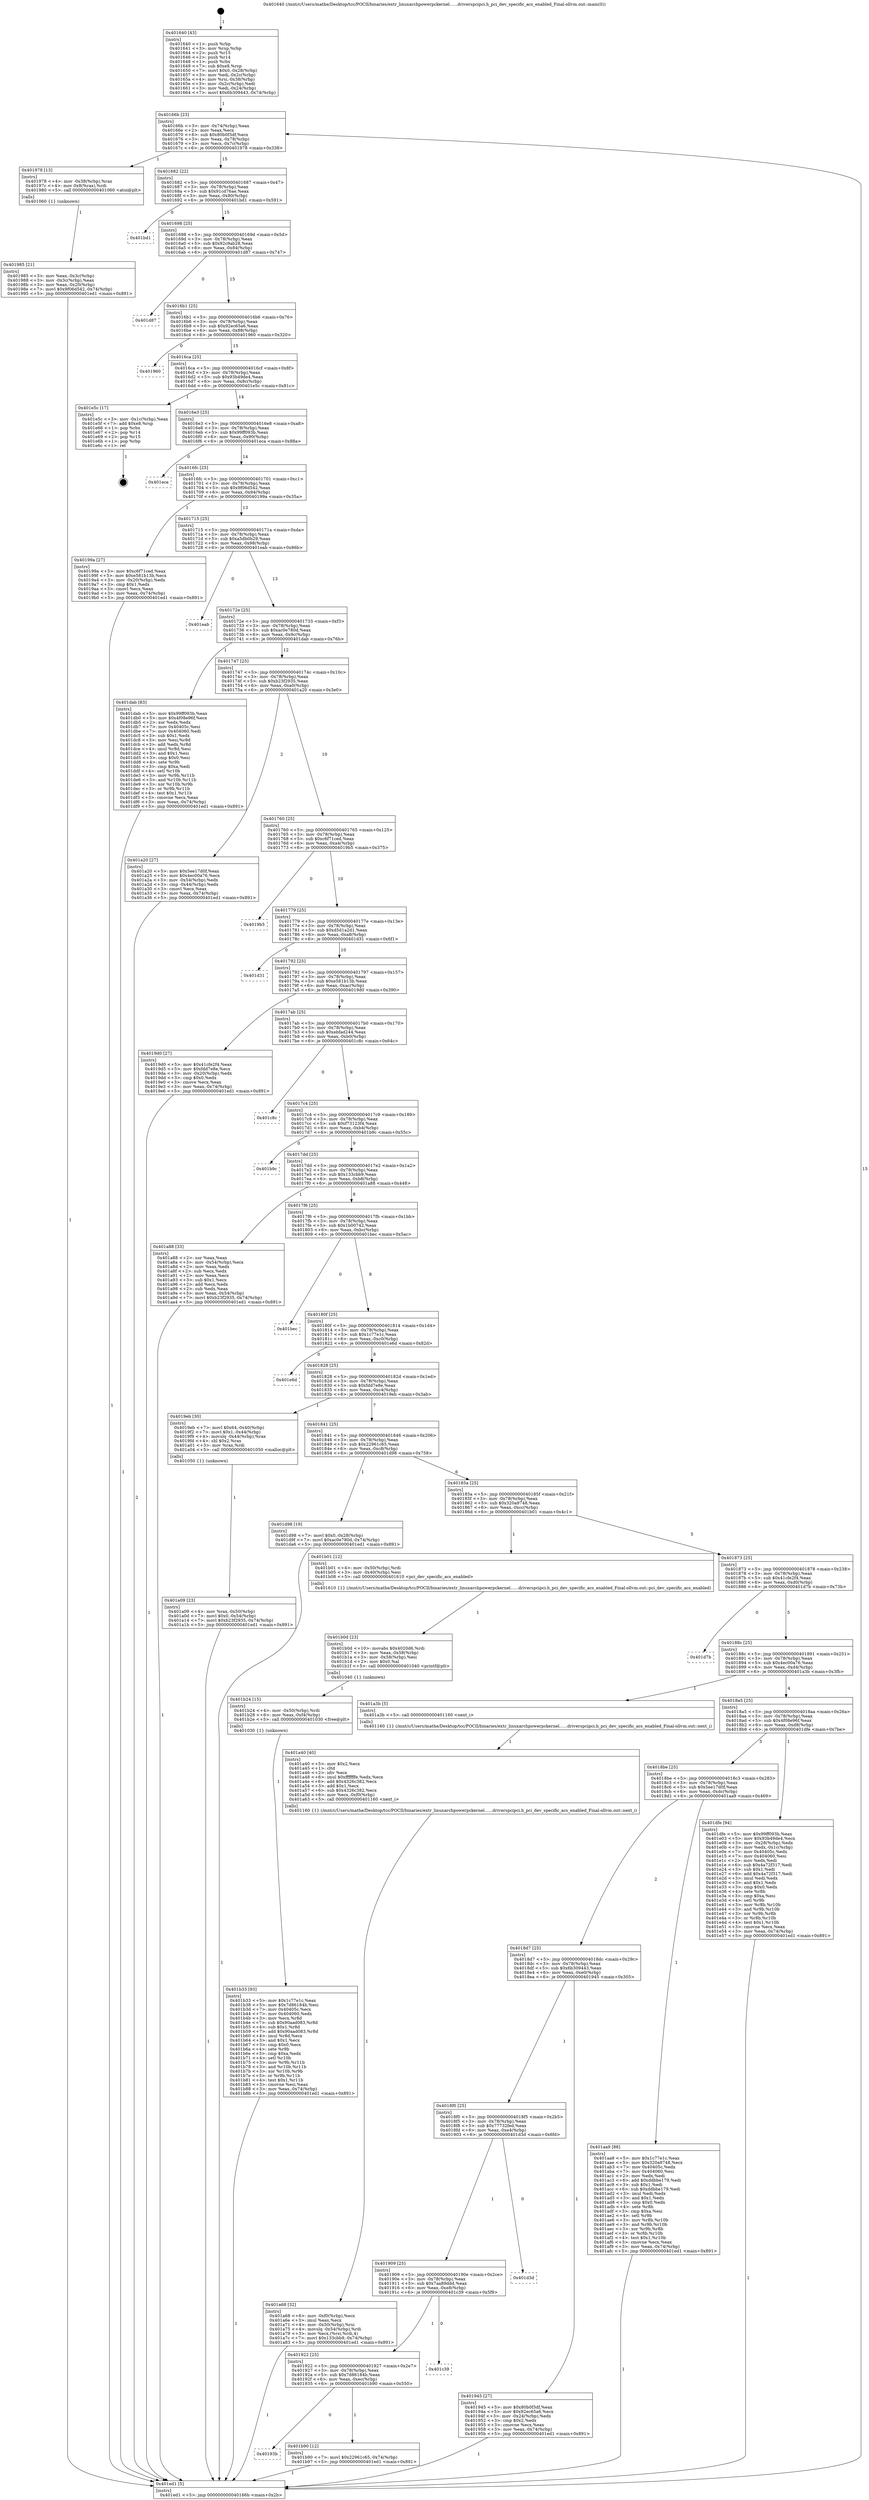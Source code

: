 digraph "0x401640" {
  label = "0x401640 (/mnt/c/Users/mathe/Desktop/tcc/POCII/binaries/extr_linuxarchpowerpckernel......driverspcipci.h_pci_dev_specific_acs_enabled_Final-ollvm.out::main(0))"
  labelloc = "t"
  node[shape=record]

  Entry [label="",width=0.3,height=0.3,shape=circle,fillcolor=black,style=filled]
  "0x40166b" [label="{
     0x40166b [23]\l
     | [instrs]\l
     &nbsp;&nbsp;0x40166b \<+3\>: mov -0x74(%rbp),%eax\l
     &nbsp;&nbsp;0x40166e \<+2\>: mov %eax,%ecx\l
     &nbsp;&nbsp;0x401670 \<+6\>: sub $0x80b0f3df,%ecx\l
     &nbsp;&nbsp;0x401676 \<+3\>: mov %eax,-0x78(%rbp)\l
     &nbsp;&nbsp;0x401679 \<+3\>: mov %ecx,-0x7c(%rbp)\l
     &nbsp;&nbsp;0x40167c \<+6\>: je 0000000000401978 \<main+0x338\>\l
  }"]
  "0x401978" [label="{
     0x401978 [13]\l
     | [instrs]\l
     &nbsp;&nbsp;0x401978 \<+4\>: mov -0x38(%rbp),%rax\l
     &nbsp;&nbsp;0x40197c \<+4\>: mov 0x8(%rax),%rdi\l
     &nbsp;&nbsp;0x401980 \<+5\>: call 0000000000401060 \<atoi@plt\>\l
     | [calls]\l
     &nbsp;&nbsp;0x401060 \{1\} (unknown)\l
  }"]
  "0x401682" [label="{
     0x401682 [22]\l
     | [instrs]\l
     &nbsp;&nbsp;0x401682 \<+5\>: jmp 0000000000401687 \<main+0x47\>\l
     &nbsp;&nbsp;0x401687 \<+3\>: mov -0x78(%rbp),%eax\l
     &nbsp;&nbsp;0x40168a \<+5\>: sub $0x91cd76ae,%eax\l
     &nbsp;&nbsp;0x40168f \<+3\>: mov %eax,-0x80(%rbp)\l
     &nbsp;&nbsp;0x401692 \<+6\>: je 0000000000401bd1 \<main+0x591\>\l
  }"]
  Exit [label="",width=0.3,height=0.3,shape=circle,fillcolor=black,style=filled,peripheries=2]
  "0x401bd1" [label="{
     0x401bd1\l
  }", style=dashed]
  "0x401698" [label="{
     0x401698 [25]\l
     | [instrs]\l
     &nbsp;&nbsp;0x401698 \<+5\>: jmp 000000000040169d \<main+0x5d\>\l
     &nbsp;&nbsp;0x40169d \<+3\>: mov -0x78(%rbp),%eax\l
     &nbsp;&nbsp;0x4016a0 \<+5\>: sub $0x92c9ab28,%eax\l
     &nbsp;&nbsp;0x4016a5 \<+6\>: mov %eax,-0x84(%rbp)\l
     &nbsp;&nbsp;0x4016ab \<+6\>: je 0000000000401d87 \<main+0x747\>\l
  }"]
  "0x40193b" [label="{
     0x40193b\l
  }", style=dashed]
  "0x401d87" [label="{
     0x401d87\l
  }", style=dashed]
  "0x4016b1" [label="{
     0x4016b1 [25]\l
     | [instrs]\l
     &nbsp;&nbsp;0x4016b1 \<+5\>: jmp 00000000004016b6 \<main+0x76\>\l
     &nbsp;&nbsp;0x4016b6 \<+3\>: mov -0x78(%rbp),%eax\l
     &nbsp;&nbsp;0x4016b9 \<+5\>: sub $0x92ec65a6,%eax\l
     &nbsp;&nbsp;0x4016be \<+6\>: mov %eax,-0x88(%rbp)\l
     &nbsp;&nbsp;0x4016c4 \<+6\>: je 0000000000401960 \<main+0x320\>\l
  }"]
  "0x401b90" [label="{
     0x401b90 [12]\l
     | [instrs]\l
     &nbsp;&nbsp;0x401b90 \<+7\>: movl $0x22961c65,-0x74(%rbp)\l
     &nbsp;&nbsp;0x401b97 \<+5\>: jmp 0000000000401ed1 \<main+0x891\>\l
  }"]
  "0x401960" [label="{
     0x401960\l
  }", style=dashed]
  "0x4016ca" [label="{
     0x4016ca [25]\l
     | [instrs]\l
     &nbsp;&nbsp;0x4016ca \<+5\>: jmp 00000000004016cf \<main+0x8f\>\l
     &nbsp;&nbsp;0x4016cf \<+3\>: mov -0x78(%rbp),%eax\l
     &nbsp;&nbsp;0x4016d2 \<+5\>: sub $0x93b49de4,%eax\l
     &nbsp;&nbsp;0x4016d7 \<+6\>: mov %eax,-0x8c(%rbp)\l
     &nbsp;&nbsp;0x4016dd \<+6\>: je 0000000000401e5c \<main+0x81c\>\l
  }"]
  "0x401922" [label="{
     0x401922 [25]\l
     | [instrs]\l
     &nbsp;&nbsp;0x401922 \<+5\>: jmp 0000000000401927 \<main+0x2e7\>\l
     &nbsp;&nbsp;0x401927 \<+3\>: mov -0x78(%rbp),%eax\l
     &nbsp;&nbsp;0x40192a \<+5\>: sub $0x7d86184b,%eax\l
     &nbsp;&nbsp;0x40192f \<+6\>: mov %eax,-0xec(%rbp)\l
     &nbsp;&nbsp;0x401935 \<+6\>: je 0000000000401b90 \<main+0x550\>\l
  }"]
  "0x401e5c" [label="{
     0x401e5c [17]\l
     | [instrs]\l
     &nbsp;&nbsp;0x401e5c \<+3\>: mov -0x1c(%rbp),%eax\l
     &nbsp;&nbsp;0x401e5f \<+7\>: add $0xe8,%rsp\l
     &nbsp;&nbsp;0x401e66 \<+1\>: pop %rbx\l
     &nbsp;&nbsp;0x401e67 \<+2\>: pop %r14\l
     &nbsp;&nbsp;0x401e69 \<+2\>: pop %r15\l
     &nbsp;&nbsp;0x401e6b \<+1\>: pop %rbp\l
     &nbsp;&nbsp;0x401e6c \<+1\>: ret\l
  }"]
  "0x4016e3" [label="{
     0x4016e3 [25]\l
     | [instrs]\l
     &nbsp;&nbsp;0x4016e3 \<+5\>: jmp 00000000004016e8 \<main+0xa8\>\l
     &nbsp;&nbsp;0x4016e8 \<+3\>: mov -0x78(%rbp),%eax\l
     &nbsp;&nbsp;0x4016eb \<+5\>: sub $0x99ff093b,%eax\l
     &nbsp;&nbsp;0x4016f0 \<+6\>: mov %eax,-0x90(%rbp)\l
     &nbsp;&nbsp;0x4016f6 \<+6\>: je 0000000000401eca \<main+0x88a\>\l
  }"]
  "0x401c39" [label="{
     0x401c39\l
  }", style=dashed]
  "0x401eca" [label="{
     0x401eca\l
  }", style=dashed]
  "0x4016fc" [label="{
     0x4016fc [25]\l
     | [instrs]\l
     &nbsp;&nbsp;0x4016fc \<+5\>: jmp 0000000000401701 \<main+0xc1\>\l
     &nbsp;&nbsp;0x401701 \<+3\>: mov -0x78(%rbp),%eax\l
     &nbsp;&nbsp;0x401704 \<+5\>: sub $0x9f06d542,%eax\l
     &nbsp;&nbsp;0x401709 \<+6\>: mov %eax,-0x94(%rbp)\l
     &nbsp;&nbsp;0x40170f \<+6\>: je 000000000040199a \<main+0x35a\>\l
  }"]
  "0x401909" [label="{
     0x401909 [25]\l
     | [instrs]\l
     &nbsp;&nbsp;0x401909 \<+5\>: jmp 000000000040190e \<main+0x2ce\>\l
     &nbsp;&nbsp;0x40190e \<+3\>: mov -0x78(%rbp),%eax\l
     &nbsp;&nbsp;0x401911 \<+5\>: sub $0x7aa89ddd,%eax\l
     &nbsp;&nbsp;0x401916 \<+6\>: mov %eax,-0xe8(%rbp)\l
     &nbsp;&nbsp;0x40191c \<+6\>: je 0000000000401c39 \<main+0x5f9\>\l
  }"]
  "0x40199a" [label="{
     0x40199a [27]\l
     | [instrs]\l
     &nbsp;&nbsp;0x40199a \<+5\>: mov $0xc6f71ced,%eax\l
     &nbsp;&nbsp;0x40199f \<+5\>: mov $0xe581b13b,%ecx\l
     &nbsp;&nbsp;0x4019a4 \<+3\>: mov -0x20(%rbp),%edx\l
     &nbsp;&nbsp;0x4019a7 \<+3\>: cmp $0x1,%edx\l
     &nbsp;&nbsp;0x4019aa \<+3\>: cmovl %ecx,%eax\l
     &nbsp;&nbsp;0x4019ad \<+3\>: mov %eax,-0x74(%rbp)\l
     &nbsp;&nbsp;0x4019b0 \<+5\>: jmp 0000000000401ed1 \<main+0x891\>\l
  }"]
  "0x401715" [label="{
     0x401715 [25]\l
     | [instrs]\l
     &nbsp;&nbsp;0x401715 \<+5\>: jmp 000000000040171a \<main+0xda\>\l
     &nbsp;&nbsp;0x40171a \<+3\>: mov -0x78(%rbp),%eax\l
     &nbsp;&nbsp;0x40171d \<+5\>: sub $0xa5db0b29,%eax\l
     &nbsp;&nbsp;0x401722 \<+6\>: mov %eax,-0x98(%rbp)\l
     &nbsp;&nbsp;0x401728 \<+6\>: je 0000000000401eab \<main+0x86b\>\l
  }"]
  "0x401d3d" [label="{
     0x401d3d\l
  }", style=dashed]
  "0x401eab" [label="{
     0x401eab\l
  }", style=dashed]
  "0x40172e" [label="{
     0x40172e [25]\l
     | [instrs]\l
     &nbsp;&nbsp;0x40172e \<+5\>: jmp 0000000000401733 \<main+0xf3\>\l
     &nbsp;&nbsp;0x401733 \<+3\>: mov -0x78(%rbp),%eax\l
     &nbsp;&nbsp;0x401736 \<+5\>: sub $0xac0e780d,%eax\l
     &nbsp;&nbsp;0x40173b \<+6\>: mov %eax,-0x9c(%rbp)\l
     &nbsp;&nbsp;0x401741 \<+6\>: je 0000000000401dab \<main+0x76b\>\l
  }"]
  "0x401b33" [label="{
     0x401b33 [93]\l
     | [instrs]\l
     &nbsp;&nbsp;0x401b33 \<+5\>: mov $0x1c77e1c,%eax\l
     &nbsp;&nbsp;0x401b38 \<+5\>: mov $0x7d86184b,%esi\l
     &nbsp;&nbsp;0x401b3d \<+7\>: mov 0x40405c,%ecx\l
     &nbsp;&nbsp;0x401b44 \<+7\>: mov 0x404060,%edx\l
     &nbsp;&nbsp;0x401b4b \<+3\>: mov %ecx,%r8d\l
     &nbsp;&nbsp;0x401b4e \<+7\>: sub $0x90aad083,%r8d\l
     &nbsp;&nbsp;0x401b55 \<+4\>: sub $0x1,%r8d\l
     &nbsp;&nbsp;0x401b59 \<+7\>: add $0x90aad083,%r8d\l
     &nbsp;&nbsp;0x401b60 \<+4\>: imul %r8d,%ecx\l
     &nbsp;&nbsp;0x401b64 \<+3\>: and $0x1,%ecx\l
     &nbsp;&nbsp;0x401b67 \<+3\>: cmp $0x0,%ecx\l
     &nbsp;&nbsp;0x401b6a \<+4\>: sete %r9b\l
     &nbsp;&nbsp;0x401b6e \<+3\>: cmp $0xa,%edx\l
     &nbsp;&nbsp;0x401b71 \<+4\>: setl %r10b\l
     &nbsp;&nbsp;0x401b75 \<+3\>: mov %r9b,%r11b\l
     &nbsp;&nbsp;0x401b78 \<+3\>: and %r10b,%r11b\l
     &nbsp;&nbsp;0x401b7b \<+3\>: xor %r10b,%r9b\l
     &nbsp;&nbsp;0x401b7e \<+3\>: or %r9b,%r11b\l
     &nbsp;&nbsp;0x401b81 \<+4\>: test $0x1,%r11b\l
     &nbsp;&nbsp;0x401b85 \<+3\>: cmovne %esi,%eax\l
     &nbsp;&nbsp;0x401b88 \<+3\>: mov %eax,-0x74(%rbp)\l
     &nbsp;&nbsp;0x401b8b \<+5\>: jmp 0000000000401ed1 \<main+0x891\>\l
  }"]
  "0x401dab" [label="{
     0x401dab [83]\l
     | [instrs]\l
     &nbsp;&nbsp;0x401dab \<+5\>: mov $0x99ff093b,%eax\l
     &nbsp;&nbsp;0x401db0 \<+5\>: mov $0x4f08e96f,%ecx\l
     &nbsp;&nbsp;0x401db5 \<+2\>: xor %edx,%edx\l
     &nbsp;&nbsp;0x401db7 \<+7\>: mov 0x40405c,%esi\l
     &nbsp;&nbsp;0x401dbe \<+7\>: mov 0x404060,%edi\l
     &nbsp;&nbsp;0x401dc5 \<+3\>: sub $0x1,%edx\l
     &nbsp;&nbsp;0x401dc8 \<+3\>: mov %esi,%r8d\l
     &nbsp;&nbsp;0x401dcb \<+3\>: add %edx,%r8d\l
     &nbsp;&nbsp;0x401dce \<+4\>: imul %r8d,%esi\l
     &nbsp;&nbsp;0x401dd2 \<+3\>: and $0x1,%esi\l
     &nbsp;&nbsp;0x401dd5 \<+3\>: cmp $0x0,%esi\l
     &nbsp;&nbsp;0x401dd8 \<+4\>: sete %r9b\l
     &nbsp;&nbsp;0x401ddc \<+3\>: cmp $0xa,%edi\l
     &nbsp;&nbsp;0x401ddf \<+4\>: setl %r10b\l
     &nbsp;&nbsp;0x401de3 \<+3\>: mov %r9b,%r11b\l
     &nbsp;&nbsp;0x401de6 \<+3\>: and %r10b,%r11b\l
     &nbsp;&nbsp;0x401de9 \<+3\>: xor %r10b,%r9b\l
     &nbsp;&nbsp;0x401dec \<+3\>: or %r9b,%r11b\l
     &nbsp;&nbsp;0x401def \<+4\>: test $0x1,%r11b\l
     &nbsp;&nbsp;0x401df3 \<+3\>: cmovne %ecx,%eax\l
     &nbsp;&nbsp;0x401df6 \<+3\>: mov %eax,-0x74(%rbp)\l
     &nbsp;&nbsp;0x401df9 \<+5\>: jmp 0000000000401ed1 \<main+0x891\>\l
  }"]
  "0x401747" [label="{
     0x401747 [25]\l
     | [instrs]\l
     &nbsp;&nbsp;0x401747 \<+5\>: jmp 000000000040174c \<main+0x10c\>\l
     &nbsp;&nbsp;0x40174c \<+3\>: mov -0x78(%rbp),%eax\l
     &nbsp;&nbsp;0x40174f \<+5\>: sub $0xb23f2935,%eax\l
     &nbsp;&nbsp;0x401754 \<+6\>: mov %eax,-0xa0(%rbp)\l
     &nbsp;&nbsp;0x40175a \<+6\>: je 0000000000401a20 \<main+0x3e0\>\l
  }"]
  "0x401b24" [label="{
     0x401b24 [15]\l
     | [instrs]\l
     &nbsp;&nbsp;0x401b24 \<+4\>: mov -0x50(%rbp),%rdi\l
     &nbsp;&nbsp;0x401b28 \<+6\>: mov %eax,-0xf4(%rbp)\l
     &nbsp;&nbsp;0x401b2e \<+5\>: call 0000000000401030 \<free@plt\>\l
     | [calls]\l
     &nbsp;&nbsp;0x401030 \{1\} (unknown)\l
  }"]
  "0x401a20" [label="{
     0x401a20 [27]\l
     | [instrs]\l
     &nbsp;&nbsp;0x401a20 \<+5\>: mov $0x5ee17d0f,%eax\l
     &nbsp;&nbsp;0x401a25 \<+5\>: mov $0x4ec00a76,%ecx\l
     &nbsp;&nbsp;0x401a2a \<+3\>: mov -0x54(%rbp),%edx\l
     &nbsp;&nbsp;0x401a2d \<+3\>: cmp -0x44(%rbp),%edx\l
     &nbsp;&nbsp;0x401a30 \<+3\>: cmovl %ecx,%eax\l
     &nbsp;&nbsp;0x401a33 \<+3\>: mov %eax,-0x74(%rbp)\l
     &nbsp;&nbsp;0x401a36 \<+5\>: jmp 0000000000401ed1 \<main+0x891\>\l
  }"]
  "0x401760" [label="{
     0x401760 [25]\l
     | [instrs]\l
     &nbsp;&nbsp;0x401760 \<+5\>: jmp 0000000000401765 \<main+0x125\>\l
     &nbsp;&nbsp;0x401765 \<+3\>: mov -0x78(%rbp),%eax\l
     &nbsp;&nbsp;0x401768 \<+5\>: sub $0xc6f71ced,%eax\l
     &nbsp;&nbsp;0x40176d \<+6\>: mov %eax,-0xa4(%rbp)\l
     &nbsp;&nbsp;0x401773 \<+6\>: je 00000000004019b5 \<main+0x375\>\l
  }"]
  "0x401b0d" [label="{
     0x401b0d [23]\l
     | [instrs]\l
     &nbsp;&nbsp;0x401b0d \<+10\>: movabs $0x4020d6,%rdi\l
     &nbsp;&nbsp;0x401b17 \<+3\>: mov %eax,-0x58(%rbp)\l
     &nbsp;&nbsp;0x401b1a \<+3\>: mov -0x58(%rbp),%esi\l
     &nbsp;&nbsp;0x401b1d \<+2\>: mov $0x0,%al\l
     &nbsp;&nbsp;0x401b1f \<+5\>: call 0000000000401040 \<printf@plt\>\l
     | [calls]\l
     &nbsp;&nbsp;0x401040 \{1\} (unknown)\l
  }"]
  "0x4019b5" [label="{
     0x4019b5\l
  }", style=dashed]
  "0x401779" [label="{
     0x401779 [25]\l
     | [instrs]\l
     &nbsp;&nbsp;0x401779 \<+5\>: jmp 000000000040177e \<main+0x13e\>\l
     &nbsp;&nbsp;0x40177e \<+3\>: mov -0x78(%rbp),%eax\l
     &nbsp;&nbsp;0x401781 \<+5\>: sub $0xd5d1a2d1,%eax\l
     &nbsp;&nbsp;0x401786 \<+6\>: mov %eax,-0xa8(%rbp)\l
     &nbsp;&nbsp;0x40178c \<+6\>: je 0000000000401d31 \<main+0x6f1\>\l
  }"]
  "0x401a68" [label="{
     0x401a68 [32]\l
     | [instrs]\l
     &nbsp;&nbsp;0x401a68 \<+6\>: mov -0xf0(%rbp),%ecx\l
     &nbsp;&nbsp;0x401a6e \<+3\>: imul %eax,%ecx\l
     &nbsp;&nbsp;0x401a71 \<+4\>: mov -0x50(%rbp),%rsi\l
     &nbsp;&nbsp;0x401a75 \<+4\>: movslq -0x54(%rbp),%rdi\l
     &nbsp;&nbsp;0x401a79 \<+3\>: mov %ecx,(%rsi,%rdi,4)\l
     &nbsp;&nbsp;0x401a7c \<+7\>: movl $0x133cbb9,-0x74(%rbp)\l
     &nbsp;&nbsp;0x401a83 \<+5\>: jmp 0000000000401ed1 \<main+0x891\>\l
  }"]
  "0x401d31" [label="{
     0x401d31\l
  }", style=dashed]
  "0x401792" [label="{
     0x401792 [25]\l
     | [instrs]\l
     &nbsp;&nbsp;0x401792 \<+5\>: jmp 0000000000401797 \<main+0x157\>\l
     &nbsp;&nbsp;0x401797 \<+3\>: mov -0x78(%rbp),%eax\l
     &nbsp;&nbsp;0x40179a \<+5\>: sub $0xe581b13b,%eax\l
     &nbsp;&nbsp;0x40179f \<+6\>: mov %eax,-0xac(%rbp)\l
     &nbsp;&nbsp;0x4017a5 \<+6\>: je 00000000004019d0 \<main+0x390\>\l
  }"]
  "0x401a40" [label="{
     0x401a40 [40]\l
     | [instrs]\l
     &nbsp;&nbsp;0x401a40 \<+5\>: mov $0x2,%ecx\l
     &nbsp;&nbsp;0x401a45 \<+1\>: cltd\l
     &nbsp;&nbsp;0x401a46 \<+2\>: idiv %ecx\l
     &nbsp;&nbsp;0x401a48 \<+6\>: imul $0xfffffffe,%edx,%ecx\l
     &nbsp;&nbsp;0x401a4e \<+6\>: add $0x4326c382,%ecx\l
     &nbsp;&nbsp;0x401a54 \<+3\>: add $0x1,%ecx\l
     &nbsp;&nbsp;0x401a57 \<+6\>: sub $0x4326c382,%ecx\l
     &nbsp;&nbsp;0x401a5d \<+6\>: mov %ecx,-0xf0(%rbp)\l
     &nbsp;&nbsp;0x401a63 \<+5\>: call 0000000000401160 \<next_i\>\l
     | [calls]\l
     &nbsp;&nbsp;0x401160 \{1\} (/mnt/c/Users/mathe/Desktop/tcc/POCII/binaries/extr_linuxarchpowerpckernel......driverspcipci.h_pci_dev_specific_acs_enabled_Final-ollvm.out::next_i)\l
  }"]
  "0x4019d0" [label="{
     0x4019d0 [27]\l
     | [instrs]\l
     &nbsp;&nbsp;0x4019d0 \<+5\>: mov $0x41cfe2f4,%eax\l
     &nbsp;&nbsp;0x4019d5 \<+5\>: mov $0xfdd7e8e,%ecx\l
     &nbsp;&nbsp;0x4019da \<+3\>: mov -0x20(%rbp),%edx\l
     &nbsp;&nbsp;0x4019dd \<+3\>: cmp $0x0,%edx\l
     &nbsp;&nbsp;0x4019e0 \<+3\>: cmove %ecx,%eax\l
     &nbsp;&nbsp;0x4019e3 \<+3\>: mov %eax,-0x74(%rbp)\l
     &nbsp;&nbsp;0x4019e6 \<+5\>: jmp 0000000000401ed1 \<main+0x891\>\l
  }"]
  "0x4017ab" [label="{
     0x4017ab [25]\l
     | [instrs]\l
     &nbsp;&nbsp;0x4017ab \<+5\>: jmp 00000000004017b0 \<main+0x170\>\l
     &nbsp;&nbsp;0x4017b0 \<+3\>: mov -0x78(%rbp),%eax\l
     &nbsp;&nbsp;0x4017b3 \<+5\>: sub $0xebfad244,%eax\l
     &nbsp;&nbsp;0x4017b8 \<+6\>: mov %eax,-0xb0(%rbp)\l
     &nbsp;&nbsp;0x4017be \<+6\>: je 0000000000401c8c \<main+0x64c\>\l
  }"]
  "0x401a09" [label="{
     0x401a09 [23]\l
     | [instrs]\l
     &nbsp;&nbsp;0x401a09 \<+4\>: mov %rax,-0x50(%rbp)\l
     &nbsp;&nbsp;0x401a0d \<+7\>: movl $0x0,-0x54(%rbp)\l
     &nbsp;&nbsp;0x401a14 \<+7\>: movl $0xb23f2935,-0x74(%rbp)\l
     &nbsp;&nbsp;0x401a1b \<+5\>: jmp 0000000000401ed1 \<main+0x891\>\l
  }"]
  "0x401c8c" [label="{
     0x401c8c\l
  }", style=dashed]
  "0x4017c4" [label="{
     0x4017c4 [25]\l
     | [instrs]\l
     &nbsp;&nbsp;0x4017c4 \<+5\>: jmp 00000000004017c9 \<main+0x189\>\l
     &nbsp;&nbsp;0x4017c9 \<+3\>: mov -0x78(%rbp),%eax\l
     &nbsp;&nbsp;0x4017cc \<+5\>: sub $0xf73123f4,%eax\l
     &nbsp;&nbsp;0x4017d1 \<+6\>: mov %eax,-0xb4(%rbp)\l
     &nbsp;&nbsp;0x4017d7 \<+6\>: je 0000000000401b9c \<main+0x55c\>\l
  }"]
  "0x401985" [label="{
     0x401985 [21]\l
     | [instrs]\l
     &nbsp;&nbsp;0x401985 \<+3\>: mov %eax,-0x3c(%rbp)\l
     &nbsp;&nbsp;0x401988 \<+3\>: mov -0x3c(%rbp),%eax\l
     &nbsp;&nbsp;0x40198b \<+3\>: mov %eax,-0x20(%rbp)\l
     &nbsp;&nbsp;0x40198e \<+7\>: movl $0x9f06d542,-0x74(%rbp)\l
     &nbsp;&nbsp;0x401995 \<+5\>: jmp 0000000000401ed1 \<main+0x891\>\l
  }"]
  "0x401b9c" [label="{
     0x401b9c\l
  }", style=dashed]
  "0x4017dd" [label="{
     0x4017dd [25]\l
     | [instrs]\l
     &nbsp;&nbsp;0x4017dd \<+5\>: jmp 00000000004017e2 \<main+0x1a2\>\l
     &nbsp;&nbsp;0x4017e2 \<+3\>: mov -0x78(%rbp),%eax\l
     &nbsp;&nbsp;0x4017e5 \<+5\>: sub $0x133cbb9,%eax\l
     &nbsp;&nbsp;0x4017ea \<+6\>: mov %eax,-0xb8(%rbp)\l
     &nbsp;&nbsp;0x4017f0 \<+6\>: je 0000000000401a88 \<main+0x448\>\l
  }"]
  "0x401640" [label="{
     0x401640 [43]\l
     | [instrs]\l
     &nbsp;&nbsp;0x401640 \<+1\>: push %rbp\l
     &nbsp;&nbsp;0x401641 \<+3\>: mov %rsp,%rbp\l
     &nbsp;&nbsp;0x401644 \<+2\>: push %r15\l
     &nbsp;&nbsp;0x401646 \<+2\>: push %r14\l
     &nbsp;&nbsp;0x401648 \<+1\>: push %rbx\l
     &nbsp;&nbsp;0x401649 \<+7\>: sub $0xe8,%rsp\l
     &nbsp;&nbsp;0x401650 \<+7\>: movl $0x0,-0x28(%rbp)\l
     &nbsp;&nbsp;0x401657 \<+3\>: mov %edi,-0x2c(%rbp)\l
     &nbsp;&nbsp;0x40165a \<+4\>: mov %rsi,-0x38(%rbp)\l
     &nbsp;&nbsp;0x40165e \<+3\>: mov -0x2c(%rbp),%edi\l
     &nbsp;&nbsp;0x401661 \<+3\>: mov %edi,-0x24(%rbp)\l
     &nbsp;&nbsp;0x401664 \<+7\>: movl $0x6b309443,-0x74(%rbp)\l
  }"]
  "0x401a88" [label="{
     0x401a88 [33]\l
     | [instrs]\l
     &nbsp;&nbsp;0x401a88 \<+2\>: xor %eax,%eax\l
     &nbsp;&nbsp;0x401a8a \<+3\>: mov -0x54(%rbp),%ecx\l
     &nbsp;&nbsp;0x401a8d \<+2\>: mov %eax,%edx\l
     &nbsp;&nbsp;0x401a8f \<+2\>: sub %ecx,%edx\l
     &nbsp;&nbsp;0x401a91 \<+2\>: mov %eax,%ecx\l
     &nbsp;&nbsp;0x401a93 \<+3\>: sub $0x1,%ecx\l
     &nbsp;&nbsp;0x401a96 \<+2\>: add %ecx,%edx\l
     &nbsp;&nbsp;0x401a98 \<+2\>: sub %edx,%eax\l
     &nbsp;&nbsp;0x401a9a \<+3\>: mov %eax,-0x54(%rbp)\l
     &nbsp;&nbsp;0x401a9d \<+7\>: movl $0xb23f2935,-0x74(%rbp)\l
     &nbsp;&nbsp;0x401aa4 \<+5\>: jmp 0000000000401ed1 \<main+0x891\>\l
  }"]
  "0x4017f6" [label="{
     0x4017f6 [25]\l
     | [instrs]\l
     &nbsp;&nbsp;0x4017f6 \<+5\>: jmp 00000000004017fb \<main+0x1bb\>\l
     &nbsp;&nbsp;0x4017fb \<+3\>: mov -0x78(%rbp),%eax\l
     &nbsp;&nbsp;0x4017fe \<+5\>: sub $0x1b00742,%eax\l
     &nbsp;&nbsp;0x401803 \<+6\>: mov %eax,-0xbc(%rbp)\l
     &nbsp;&nbsp;0x401809 \<+6\>: je 0000000000401bec \<main+0x5ac\>\l
  }"]
  "0x401ed1" [label="{
     0x401ed1 [5]\l
     | [instrs]\l
     &nbsp;&nbsp;0x401ed1 \<+5\>: jmp 000000000040166b \<main+0x2b\>\l
  }"]
  "0x401bec" [label="{
     0x401bec\l
  }", style=dashed]
  "0x40180f" [label="{
     0x40180f [25]\l
     | [instrs]\l
     &nbsp;&nbsp;0x40180f \<+5\>: jmp 0000000000401814 \<main+0x1d4\>\l
     &nbsp;&nbsp;0x401814 \<+3\>: mov -0x78(%rbp),%eax\l
     &nbsp;&nbsp;0x401817 \<+5\>: sub $0x1c77e1c,%eax\l
     &nbsp;&nbsp;0x40181c \<+6\>: mov %eax,-0xc0(%rbp)\l
     &nbsp;&nbsp;0x401822 \<+6\>: je 0000000000401e6d \<main+0x82d\>\l
  }"]
  "0x4018f0" [label="{
     0x4018f0 [25]\l
     | [instrs]\l
     &nbsp;&nbsp;0x4018f0 \<+5\>: jmp 00000000004018f5 \<main+0x2b5\>\l
     &nbsp;&nbsp;0x4018f5 \<+3\>: mov -0x78(%rbp),%eax\l
     &nbsp;&nbsp;0x4018f8 \<+5\>: sub $0x77732fed,%eax\l
     &nbsp;&nbsp;0x4018fd \<+6\>: mov %eax,-0xe4(%rbp)\l
     &nbsp;&nbsp;0x401903 \<+6\>: je 0000000000401d3d \<main+0x6fd\>\l
  }"]
  "0x401e6d" [label="{
     0x401e6d\l
  }", style=dashed]
  "0x401828" [label="{
     0x401828 [25]\l
     | [instrs]\l
     &nbsp;&nbsp;0x401828 \<+5\>: jmp 000000000040182d \<main+0x1ed\>\l
     &nbsp;&nbsp;0x40182d \<+3\>: mov -0x78(%rbp),%eax\l
     &nbsp;&nbsp;0x401830 \<+5\>: sub $0xfdd7e8e,%eax\l
     &nbsp;&nbsp;0x401835 \<+6\>: mov %eax,-0xc4(%rbp)\l
     &nbsp;&nbsp;0x40183b \<+6\>: je 00000000004019eb \<main+0x3ab\>\l
  }"]
  "0x401945" [label="{
     0x401945 [27]\l
     | [instrs]\l
     &nbsp;&nbsp;0x401945 \<+5\>: mov $0x80b0f3df,%eax\l
     &nbsp;&nbsp;0x40194a \<+5\>: mov $0x92ec65a6,%ecx\l
     &nbsp;&nbsp;0x40194f \<+3\>: mov -0x24(%rbp),%edx\l
     &nbsp;&nbsp;0x401952 \<+3\>: cmp $0x2,%edx\l
     &nbsp;&nbsp;0x401955 \<+3\>: cmovne %ecx,%eax\l
     &nbsp;&nbsp;0x401958 \<+3\>: mov %eax,-0x74(%rbp)\l
     &nbsp;&nbsp;0x40195b \<+5\>: jmp 0000000000401ed1 \<main+0x891\>\l
  }"]
  "0x4019eb" [label="{
     0x4019eb [30]\l
     | [instrs]\l
     &nbsp;&nbsp;0x4019eb \<+7\>: movl $0x64,-0x40(%rbp)\l
     &nbsp;&nbsp;0x4019f2 \<+7\>: movl $0x1,-0x44(%rbp)\l
     &nbsp;&nbsp;0x4019f9 \<+4\>: movslq -0x44(%rbp),%rax\l
     &nbsp;&nbsp;0x4019fd \<+4\>: shl $0x2,%rax\l
     &nbsp;&nbsp;0x401a01 \<+3\>: mov %rax,%rdi\l
     &nbsp;&nbsp;0x401a04 \<+5\>: call 0000000000401050 \<malloc@plt\>\l
     | [calls]\l
     &nbsp;&nbsp;0x401050 \{1\} (unknown)\l
  }"]
  "0x401841" [label="{
     0x401841 [25]\l
     | [instrs]\l
     &nbsp;&nbsp;0x401841 \<+5\>: jmp 0000000000401846 \<main+0x206\>\l
     &nbsp;&nbsp;0x401846 \<+3\>: mov -0x78(%rbp),%eax\l
     &nbsp;&nbsp;0x401849 \<+5\>: sub $0x22961c65,%eax\l
     &nbsp;&nbsp;0x40184e \<+6\>: mov %eax,-0xc8(%rbp)\l
     &nbsp;&nbsp;0x401854 \<+6\>: je 0000000000401d98 \<main+0x758\>\l
  }"]
  "0x4018d7" [label="{
     0x4018d7 [25]\l
     | [instrs]\l
     &nbsp;&nbsp;0x4018d7 \<+5\>: jmp 00000000004018dc \<main+0x29c\>\l
     &nbsp;&nbsp;0x4018dc \<+3\>: mov -0x78(%rbp),%eax\l
     &nbsp;&nbsp;0x4018df \<+5\>: sub $0x6b309443,%eax\l
     &nbsp;&nbsp;0x4018e4 \<+6\>: mov %eax,-0xe0(%rbp)\l
     &nbsp;&nbsp;0x4018ea \<+6\>: je 0000000000401945 \<main+0x305\>\l
  }"]
  "0x401d98" [label="{
     0x401d98 [19]\l
     | [instrs]\l
     &nbsp;&nbsp;0x401d98 \<+7\>: movl $0x0,-0x28(%rbp)\l
     &nbsp;&nbsp;0x401d9f \<+7\>: movl $0xac0e780d,-0x74(%rbp)\l
     &nbsp;&nbsp;0x401da6 \<+5\>: jmp 0000000000401ed1 \<main+0x891\>\l
  }"]
  "0x40185a" [label="{
     0x40185a [25]\l
     | [instrs]\l
     &nbsp;&nbsp;0x40185a \<+5\>: jmp 000000000040185f \<main+0x21f\>\l
     &nbsp;&nbsp;0x40185f \<+3\>: mov -0x78(%rbp),%eax\l
     &nbsp;&nbsp;0x401862 \<+5\>: sub $0x320a9748,%eax\l
     &nbsp;&nbsp;0x401867 \<+6\>: mov %eax,-0xcc(%rbp)\l
     &nbsp;&nbsp;0x40186d \<+6\>: je 0000000000401b01 \<main+0x4c1\>\l
  }"]
  "0x401aa9" [label="{
     0x401aa9 [88]\l
     | [instrs]\l
     &nbsp;&nbsp;0x401aa9 \<+5\>: mov $0x1c77e1c,%eax\l
     &nbsp;&nbsp;0x401aae \<+5\>: mov $0x320a9748,%ecx\l
     &nbsp;&nbsp;0x401ab3 \<+7\>: mov 0x40405c,%edx\l
     &nbsp;&nbsp;0x401aba \<+7\>: mov 0x404060,%esi\l
     &nbsp;&nbsp;0x401ac1 \<+2\>: mov %edx,%edi\l
     &nbsp;&nbsp;0x401ac3 \<+6\>: add $0xddbbe179,%edi\l
     &nbsp;&nbsp;0x401ac9 \<+3\>: sub $0x1,%edi\l
     &nbsp;&nbsp;0x401acc \<+6\>: sub $0xddbbe179,%edi\l
     &nbsp;&nbsp;0x401ad2 \<+3\>: imul %edi,%edx\l
     &nbsp;&nbsp;0x401ad5 \<+3\>: and $0x1,%edx\l
     &nbsp;&nbsp;0x401ad8 \<+3\>: cmp $0x0,%edx\l
     &nbsp;&nbsp;0x401adb \<+4\>: sete %r8b\l
     &nbsp;&nbsp;0x401adf \<+3\>: cmp $0xa,%esi\l
     &nbsp;&nbsp;0x401ae2 \<+4\>: setl %r9b\l
     &nbsp;&nbsp;0x401ae6 \<+3\>: mov %r8b,%r10b\l
     &nbsp;&nbsp;0x401ae9 \<+3\>: and %r9b,%r10b\l
     &nbsp;&nbsp;0x401aec \<+3\>: xor %r9b,%r8b\l
     &nbsp;&nbsp;0x401aef \<+3\>: or %r8b,%r10b\l
     &nbsp;&nbsp;0x401af2 \<+4\>: test $0x1,%r10b\l
     &nbsp;&nbsp;0x401af6 \<+3\>: cmovne %ecx,%eax\l
     &nbsp;&nbsp;0x401af9 \<+3\>: mov %eax,-0x74(%rbp)\l
     &nbsp;&nbsp;0x401afc \<+5\>: jmp 0000000000401ed1 \<main+0x891\>\l
  }"]
  "0x401b01" [label="{
     0x401b01 [12]\l
     | [instrs]\l
     &nbsp;&nbsp;0x401b01 \<+4\>: mov -0x50(%rbp),%rdi\l
     &nbsp;&nbsp;0x401b05 \<+3\>: mov -0x40(%rbp),%esi\l
     &nbsp;&nbsp;0x401b08 \<+5\>: call 0000000000401610 \<pci_dev_specific_acs_enabled\>\l
     | [calls]\l
     &nbsp;&nbsp;0x401610 \{1\} (/mnt/c/Users/mathe/Desktop/tcc/POCII/binaries/extr_linuxarchpowerpckernel......driverspcipci.h_pci_dev_specific_acs_enabled_Final-ollvm.out::pci_dev_specific_acs_enabled)\l
  }"]
  "0x401873" [label="{
     0x401873 [25]\l
     | [instrs]\l
     &nbsp;&nbsp;0x401873 \<+5\>: jmp 0000000000401878 \<main+0x238\>\l
     &nbsp;&nbsp;0x401878 \<+3\>: mov -0x78(%rbp),%eax\l
     &nbsp;&nbsp;0x40187b \<+5\>: sub $0x41cfe2f4,%eax\l
     &nbsp;&nbsp;0x401880 \<+6\>: mov %eax,-0xd0(%rbp)\l
     &nbsp;&nbsp;0x401886 \<+6\>: je 0000000000401d7b \<main+0x73b\>\l
  }"]
  "0x4018be" [label="{
     0x4018be [25]\l
     | [instrs]\l
     &nbsp;&nbsp;0x4018be \<+5\>: jmp 00000000004018c3 \<main+0x283\>\l
     &nbsp;&nbsp;0x4018c3 \<+3\>: mov -0x78(%rbp),%eax\l
     &nbsp;&nbsp;0x4018c6 \<+5\>: sub $0x5ee17d0f,%eax\l
     &nbsp;&nbsp;0x4018cb \<+6\>: mov %eax,-0xdc(%rbp)\l
     &nbsp;&nbsp;0x4018d1 \<+6\>: je 0000000000401aa9 \<main+0x469\>\l
  }"]
  "0x401d7b" [label="{
     0x401d7b\l
  }", style=dashed]
  "0x40188c" [label="{
     0x40188c [25]\l
     | [instrs]\l
     &nbsp;&nbsp;0x40188c \<+5\>: jmp 0000000000401891 \<main+0x251\>\l
     &nbsp;&nbsp;0x401891 \<+3\>: mov -0x78(%rbp),%eax\l
     &nbsp;&nbsp;0x401894 \<+5\>: sub $0x4ec00a76,%eax\l
     &nbsp;&nbsp;0x401899 \<+6\>: mov %eax,-0xd4(%rbp)\l
     &nbsp;&nbsp;0x40189f \<+6\>: je 0000000000401a3b \<main+0x3fb\>\l
  }"]
  "0x401dfe" [label="{
     0x401dfe [94]\l
     | [instrs]\l
     &nbsp;&nbsp;0x401dfe \<+5\>: mov $0x99ff093b,%eax\l
     &nbsp;&nbsp;0x401e03 \<+5\>: mov $0x93b49de4,%ecx\l
     &nbsp;&nbsp;0x401e08 \<+3\>: mov -0x28(%rbp),%edx\l
     &nbsp;&nbsp;0x401e0b \<+3\>: mov %edx,-0x1c(%rbp)\l
     &nbsp;&nbsp;0x401e0e \<+7\>: mov 0x40405c,%edx\l
     &nbsp;&nbsp;0x401e15 \<+7\>: mov 0x404060,%esi\l
     &nbsp;&nbsp;0x401e1c \<+2\>: mov %edx,%edi\l
     &nbsp;&nbsp;0x401e1e \<+6\>: sub $0x4a72f317,%edi\l
     &nbsp;&nbsp;0x401e24 \<+3\>: sub $0x1,%edi\l
     &nbsp;&nbsp;0x401e27 \<+6\>: add $0x4a72f317,%edi\l
     &nbsp;&nbsp;0x401e2d \<+3\>: imul %edi,%edx\l
     &nbsp;&nbsp;0x401e30 \<+3\>: and $0x1,%edx\l
     &nbsp;&nbsp;0x401e33 \<+3\>: cmp $0x0,%edx\l
     &nbsp;&nbsp;0x401e36 \<+4\>: sete %r8b\l
     &nbsp;&nbsp;0x401e3a \<+3\>: cmp $0xa,%esi\l
     &nbsp;&nbsp;0x401e3d \<+4\>: setl %r9b\l
     &nbsp;&nbsp;0x401e41 \<+3\>: mov %r8b,%r10b\l
     &nbsp;&nbsp;0x401e44 \<+3\>: and %r9b,%r10b\l
     &nbsp;&nbsp;0x401e47 \<+3\>: xor %r9b,%r8b\l
     &nbsp;&nbsp;0x401e4a \<+3\>: or %r8b,%r10b\l
     &nbsp;&nbsp;0x401e4d \<+4\>: test $0x1,%r10b\l
     &nbsp;&nbsp;0x401e51 \<+3\>: cmovne %ecx,%eax\l
     &nbsp;&nbsp;0x401e54 \<+3\>: mov %eax,-0x74(%rbp)\l
     &nbsp;&nbsp;0x401e57 \<+5\>: jmp 0000000000401ed1 \<main+0x891\>\l
  }"]
  "0x401a3b" [label="{
     0x401a3b [5]\l
     | [instrs]\l
     &nbsp;&nbsp;0x401a3b \<+5\>: call 0000000000401160 \<next_i\>\l
     | [calls]\l
     &nbsp;&nbsp;0x401160 \{1\} (/mnt/c/Users/mathe/Desktop/tcc/POCII/binaries/extr_linuxarchpowerpckernel......driverspcipci.h_pci_dev_specific_acs_enabled_Final-ollvm.out::next_i)\l
  }"]
  "0x4018a5" [label="{
     0x4018a5 [25]\l
     | [instrs]\l
     &nbsp;&nbsp;0x4018a5 \<+5\>: jmp 00000000004018aa \<main+0x26a\>\l
     &nbsp;&nbsp;0x4018aa \<+3\>: mov -0x78(%rbp),%eax\l
     &nbsp;&nbsp;0x4018ad \<+5\>: sub $0x4f08e96f,%eax\l
     &nbsp;&nbsp;0x4018b2 \<+6\>: mov %eax,-0xd8(%rbp)\l
     &nbsp;&nbsp;0x4018b8 \<+6\>: je 0000000000401dfe \<main+0x7be\>\l
  }"]
  Entry -> "0x401640" [label=" 1"]
  "0x40166b" -> "0x401978" [label=" 1"]
  "0x40166b" -> "0x401682" [label=" 15"]
  "0x401e5c" -> Exit [label=" 1"]
  "0x401682" -> "0x401bd1" [label=" 0"]
  "0x401682" -> "0x401698" [label=" 15"]
  "0x401dfe" -> "0x401ed1" [label=" 1"]
  "0x401698" -> "0x401d87" [label=" 0"]
  "0x401698" -> "0x4016b1" [label=" 15"]
  "0x401dab" -> "0x401ed1" [label=" 1"]
  "0x4016b1" -> "0x401960" [label=" 0"]
  "0x4016b1" -> "0x4016ca" [label=" 15"]
  "0x401d98" -> "0x401ed1" [label=" 1"]
  "0x4016ca" -> "0x401e5c" [label=" 1"]
  "0x4016ca" -> "0x4016e3" [label=" 14"]
  "0x401922" -> "0x40193b" [label=" 0"]
  "0x4016e3" -> "0x401eca" [label=" 0"]
  "0x4016e3" -> "0x4016fc" [label=" 14"]
  "0x401922" -> "0x401b90" [label=" 1"]
  "0x4016fc" -> "0x40199a" [label=" 1"]
  "0x4016fc" -> "0x401715" [label=" 13"]
  "0x401909" -> "0x401922" [label=" 1"]
  "0x401715" -> "0x401eab" [label=" 0"]
  "0x401715" -> "0x40172e" [label=" 13"]
  "0x401909" -> "0x401c39" [label=" 0"]
  "0x40172e" -> "0x401dab" [label=" 1"]
  "0x40172e" -> "0x401747" [label=" 12"]
  "0x4018f0" -> "0x401909" [label=" 1"]
  "0x401747" -> "0x401a20" [label=" 2"]
  "0x401747" -> "0x401760" [label=" 10"]
  "0x4018f0" -> "0x401d3d" [label=" 0"]
  "0x401760" -> "0x4019b5" [label=" 0"]
  "0x401760" -> "0x401779" [label=" 10"]
  "0x401b90" -> "0x401ed1" [label=" 1"]
  "0x401779" -> "0x401d31" [label=" 0"]
  "0x401779" -> "0x401792" [label=" 10"]
  "0x401b33" -> "0x401ed1" [label=" 1"]
  "0x401792" -> "0x4019d0" [label=" 1"]
  "0x401792" -> "0x4017ab" [label=" 9"]
  "0x401b24" -> "0x401b33" [label=" 1"]
  "0x4017ab" -> "0x401c8c" [label=" 0"]
  "0x4017ab" -> "0x4017c4" [label=" 9"]
  "0x401b0d" -> "0x401b24" [label=" 1"]
  "0x4017c4" -> "0x401b9c" [label=" 0"]
  "0x4017c4" -> "0x4017dd" [label=" 9"]
  "0x401b01" -> "0x401b0d" [label=" 1"]
  "0x4017dd" -> "0x401a88" [label=" 1"]
  "0x4017dd" -> "0x4017f6" [label=" 8"]
  "0x401aa9" -> "0x401ed1" [label=" 1"]
  "0x4017f6" -> "0x401bec" [label=" 0"]
  "0x4017f6" -> "0x40180f" [label=" 8"]
  "0x401a88" -> "0x401ed1" [label=" 1"]
  "0x40180f" -> "0x401e6d" [label=" 0"]
  "0x40180f" -> "0x401828" [label=" 8"]
  "0x401a68" -> "0x401ed1" [label=" 1"]
  "0x401828" -> "0x4019eb" [label=" 1"]
  "0x401828" -> "0x401841" [label=" 7"]
  "0x401a40" -> "0x401a68" [label=" 1"]
  "0x401841" -> "0x401d98" [label=" 1"]
  "0x401841" -> "0x40185a" [label=" 6"]
  "0x401a20" -> "0x401ed1" [label=" 2"]
  "0x40185a" -> "0x401b01" [label=" 1"]
  "0x40185a" -> "0x401873" [label=" 5"]
  "0x401a09" -> "0x401ed1" [label=" 1"]
  "0x401873" -> "0x401d7b" [label=" 0"]
  "0x401873" -> "0x40188c" [label=" 5"]
  "0x4019d0" -> "0x401ed1" [label=" 1"]
  "0x40188c" -> "0x401a3b" [label=" 1"]
  "0x40188c" -> "0x4018a5" [label=" 4"]
  "0x40199a" -> "0x401ed1" [label=" 1"]
  "0x4018a5" -> "0x401dfe" [label=" 1"]
  "0x4018a5" -> "0x4018be" [label=" 3"]
  "0x4019eb" -> "0x401a09" [label=" 1"]
  "0x4018be" -> "0x401aa9" [label=" 1"]
  "0x4018be" -> "0x4018d7" [label=" 2"]
  "0x401a3b" -> "0x401a40" [label=" 1"]
  "0x4018d7" -> "0x401945" [label=" 1"]
  "0x4018d7" -> "0x4018f0" [label=" 1"]
  "0x401945" -> "0x401ed1" [label=" 1"]
  "0x401640" -> "0x40166b" [label=" 1"]
  "0x401ed1" -> "0x40166b" [label=" 15"]
  "0x401978" -> "0x401985" [label=" 1"]
  "0x401985" -> "0x401ed1" [label=" 1"]
}

